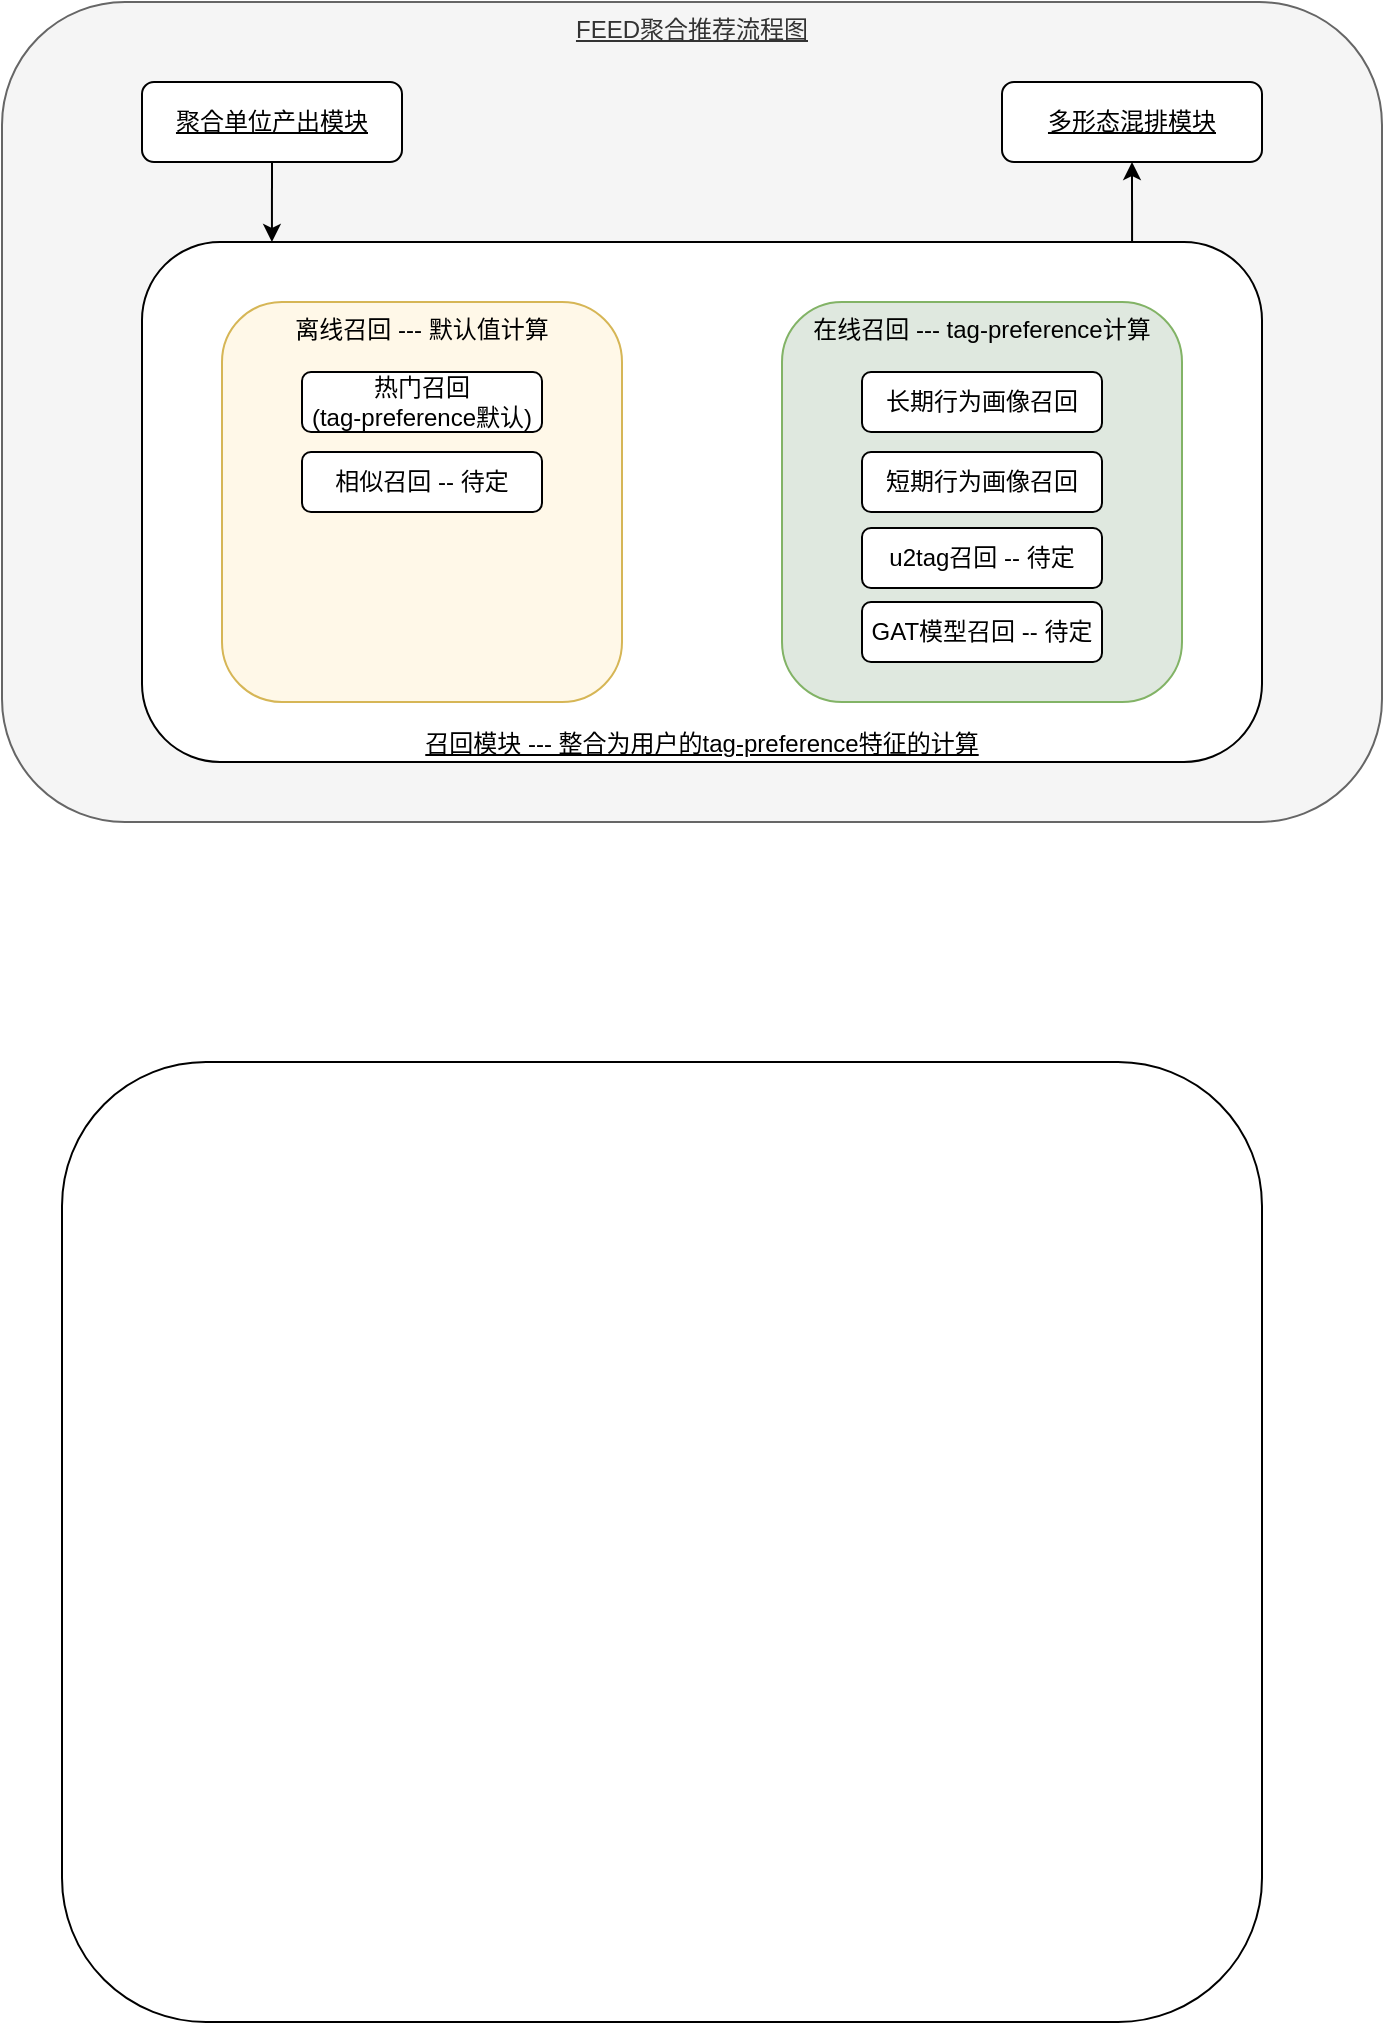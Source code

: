 <mxfile version="14.0.4" type="github">
  <diagram id="tJpFBTTWijO7pAiVNljU" name="Page-1">
    <mxGraphModel dx="940" dy="541" grid="1" gridSize="10" guides="1" tooltips="1" connect="1" arrows="1" fold="1" page="1" pageScale="1" pageWidth="827" pageHeight="1169" math="0" shadow="0">
      <root>
        <mxCell id="0" />
        <mxCell id="1" parent="0" />
        <mxCell id="Qj7UFVG9fa0UXzcEhCF3-1" value="FEED聚合推荐流程图" style="rounded=1;whiteSpace=wrap;html=1;verticalAlign=top;fontStyle=4;fillColor=#f5f5f5;strokeColor=#666666;fontColor=#333333;" vertex="1" parent="1">
          <mxGeometry x="90" y="70" width="690" height="410" as="geometry" />
        </mxCell>
        <mxCell id="Qj7UFVG9fa0UXzcEhCF3-8" style="edgeStyle=orthogonalEdgeStyle;rounded=0;orthogonalLoop=1;jettySize=auto;html=1;exitX=0.5;exitY=1;exitDx=0;exitDy=0;entryX=0.116;entryY=0;entryDx=0;entryDy=0;entryPerimeter=0;" edge="1" parent="1" source="Qj7UFVG9fa0UXzcEhCF3-2" target="Qj7UFVG9fa0UXzcEhCF3-4">
          <mxGeometry relative="1" as="geometry" />
        </mxCell>
        <mxCell id="Qj7UFVG9fa0UXzcEhCF3-2" value="聚合单位产出模块" style="rounded=1;whiteSpace=wrap;html=1;verticalAlign=middle;fontStyle=4" vertex="1" parent="1">
          <mxGeometry x="160" y="110" width="130" height="40" as="geometry" />
        </mxCell>
        <mxCell id="Qj7UFVG9fa0UXzcEhCF3-3" value="多形态混排模块" style="rounded=1;whiteSpace=wrap;html=1;verticalAlign=middle;fontStyle=4" vertex="1" parent="1">
          <mxGeometry x="590" y="110" width="130" height="40" as="geometry" />
        </mxCell>
        <mxCell id="Qj7UFVG9fa0UXzcEhCF3-9" style="edgeStyle=orthogonalEdgeStyle;rounded=0;orthogonalLoop=1;jettySize=auto;html=1;entryX=0.5;entryY=1;entryDx=0;entryDy=0;exitX=0.884;exitY=0.003;exitDx=0;exitDy=0;exitPerimeter=0;" edge="1" parent="1" source="Qj7UFVG9fa0UXzcEhCF3-4" target="Qj7UFVG9fa0UXzcEhCF3-3">
          <mxGeometry relative="1" as="geometry" />
        </mxCell>
        <mxCell id="Qj7UFVG9fa0UXzcEhCF3-4" value="召回模块 --- 整合为用户的tag-preference特征的计算" style="rounded=1;whiteSpace=wrap;html=1;verticalAlign=bottom;fontStyle=4" vertex="1" parent="1">
          <mxGeometry x="160" y="190" width="560" height="260" as="geometry" />
        </mxCell>
        <mxCell id="Qj7UFVG9fa0UXzcEhCF3-10" value="离线召回 --- 默认值计算" style="rounded=1;whiteSpace=wrap;html=1;verticalAlign=top;strokeColor=#d6b656;fillColor=#FFF8E8;" vertex="1" parent="1">
          <mxGeometry x="200" y="220" width="200" height="200" as="geometry" />
        </mxCell>
        <mxCell id="Qj7UFVG9fa0UXzcEhCF3-11" value="在线召回 --- tag-preference计算" style="rounded=1;whiteSpace=wrap;html=1;verticalAlign=top;strokeColor=#82b366;fillColor=#DFE8DF;" vertex="1" parent="1">
          <mxGeometry x="480" y="220" width="200" height="200" as="geometry" />
        </mxCell>
        <mxCell id="Qj7UFVG9fa0UXzcEhCF3-12" value="热门召回&lt;br&gt;(tag-preference默认)" style="rounded=1;whiteSpace=wrap;html=1;" vertex="1" parent="1">
          <mxGeometry x="240" y="255" width="120" height="30" as="geometry" />
        </mxCell>
        <mxCell id="Qj7UFVG9fa0UXzcEhCF3-13" value="相似召回 -- 待定" style="rounded=1;whiteSpace=wrap;html=1;" vertex="1" parent="1">
          <mxGeometry x="240" y="295" width="120" height="30" as="geometry" />
        </mxCell>
        <mxCell id="Qj7UFVG9fa0UXzcEhCF3-14" value="长期行为画像召回" style="rounded=1;whiteSpace=wrap;html=1;" vertex="1" parent="1">
          <mxGeometry x="520" y="255" width="120" height="30" as="geometry" />
        </mxCell>
        <mxCell id="Qj7UFVG9fa0UXzcEhCF3-15" value="短期行为画像召回" style="rounded=1;whiteSpace=wrap;html=1;" vertex="1" parent="1">
          <mxGeometry x="520" y="295" width="120" height="30" as="geometry" />
        </mxCell>
        <mxCell id="Qj7UFVG9fa0UXzcEhCF3-16" value="u2tag召回 -- 待定" style="rounded=1;whiteSpace=wrap;html=1;" vertex="1" parent="1">
          <mxGeometry x="520" y="333" width="120" height="30" as="geometry" />
        </mxCell>
        <mxCell id="Qj7UFVG9fa0UXzcEhCF3-17" value="GAT模型召回 -- 待定" style="rounded=1;whiteSpace=wrap;html=1;" vertex="1" parent="1">
          <mxGeometry x="520" y="370" width="120" height="30" as="geometry" />
        </mxCell>
        <mxCell id="Qj7UFVG9fa0UXzcEhCF3-19" value="" style="rounded=1;whiteSpace=wrap;html=1;" vertex="1" parent="1">
          <mxGeometry x="120" y="600" width="600" height="480" as="geometry" />
        </mxCell>
      </root>
    </mxGraphModel>
  </diagram>
</mxfile>
